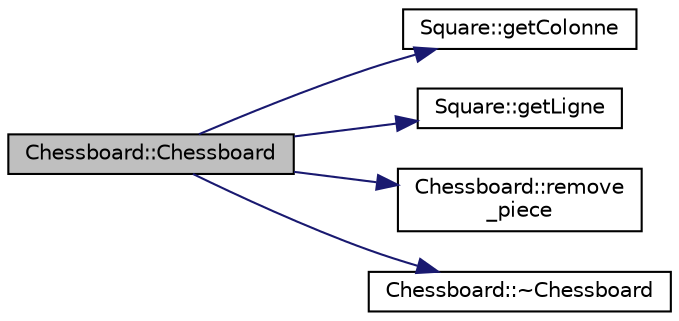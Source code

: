 digraph "Chessboard::Chessboard"
{
 // LATEX_PDF_SIZE
  edge [fontname="Helvetica",fontsize="10",labelfontname="Helvetica",labelfontsize="10"];
  node [fontname="Helvetica",fontsize="10",shape=record];
  rankdir="LR";
  Node1 [label="Chessboard::Chessboard",height=0.2,width=0.4,color="black", fillcolor="grey75", style="filled", fontcolor="black",tooltip="constructeur par défaut qui initialise l'échiquier Place les pièces en position initiale"];
  Node1 -> Node2 [color="midnightblue",fontsize="10",style="solid",fontname="Helvetica"];
  Node2 [label="Square::getColonne",height=0.2,width=0.4,color="black", fillcolor="white", style="filled",URL="$d3/d72/classSquare.html#ae75d936ad361d2ff001b289f1d914ab8",tooltip="fonction qui renvoie la colonne où se trouve la pièce"];
  Node1 -> Node3 [color="midnightblue",fontsize="10",style="solid",fontname="Helvetica"];
  Node3 [label="Square::getLigne",height=0.2,width=0.4,color="black", fillcolor="white", style="filled",URL="$d3/d72/classSquare.html#a4fa5008593aaff1c8ffc038541e4586c",tooltip="fonction qui renvoie la ligne où se trouve la pièce"];
  Node1 -> Node4 [color="midnightblue",fontsize="10",style="solid",fontname="Helvetica"];
  Node4 [label="Chessboard::remove\l_piece",height=0.2,width=0.4,color="black", fillcolor="white", style="filled",URL="$df/d81/classChessboard.html#aedb59c02419b9dfc6527346fdf9d7acb",tooltip="place un pointeur nul sur la case origine"];
  Node1 -> Node5 [color="midnightblue",fontsize="10",style="solid",fontname="Helvetica"];
  Node5 [label="Chessboard::~Chessboard",height=0.2,width=0.4,color="black", fillcolor="white", style="filled",URL="$df/d81/classChessboard.html#a53eac522998d8d92cca409493c773f54",tooltip="destructeur"];
}
